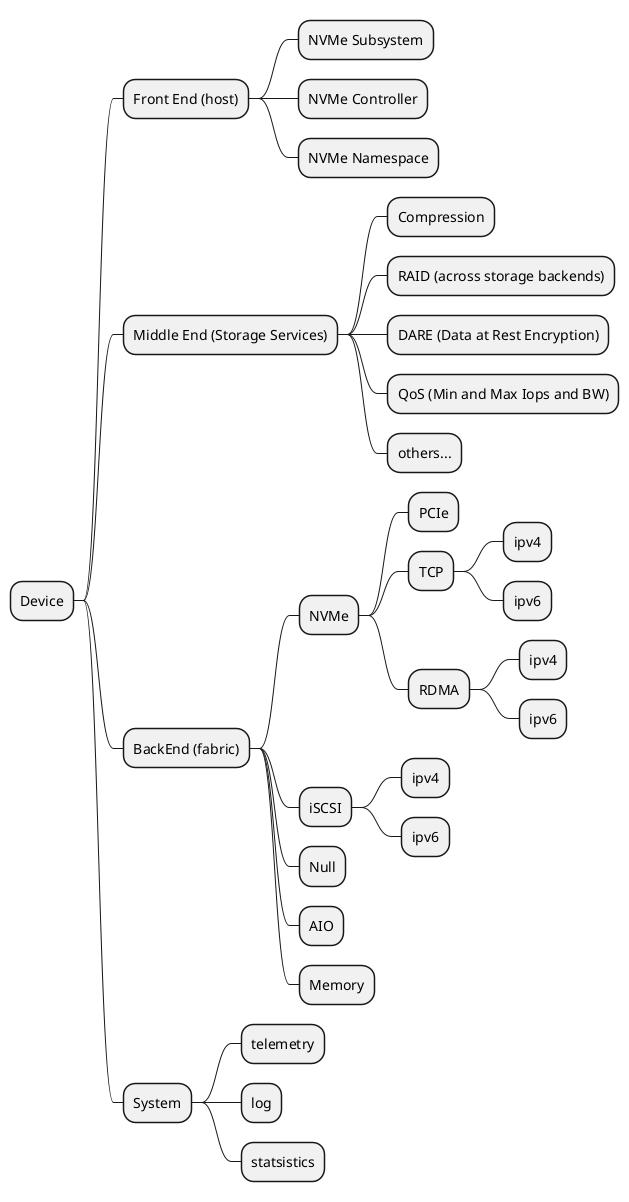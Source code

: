 @startmindmap
* Device
** Front End (host)
*** NVMe Subsystem
*** NVMe Controller
*** NVMe Namespace
** Middle End (Storage Services)
*** Compression
*** RAID (across storage backends)
*** DARE (Data at Rest Encryption)
*** QoS (Min and Max Iops and BW)
*** others...
** BackEnd (fabric)
*** NVMe
**** PCIe
**** TCP
***** ipv4
***** ipv6
**** RDMA
***** ipv4
***** ipv6
*** iSCSI
**** ipv4
**** ipv6
*** Null
*** AIO
*** Memory
** System
*** telemetry
*** log
*** statsistics
@endmindmap
